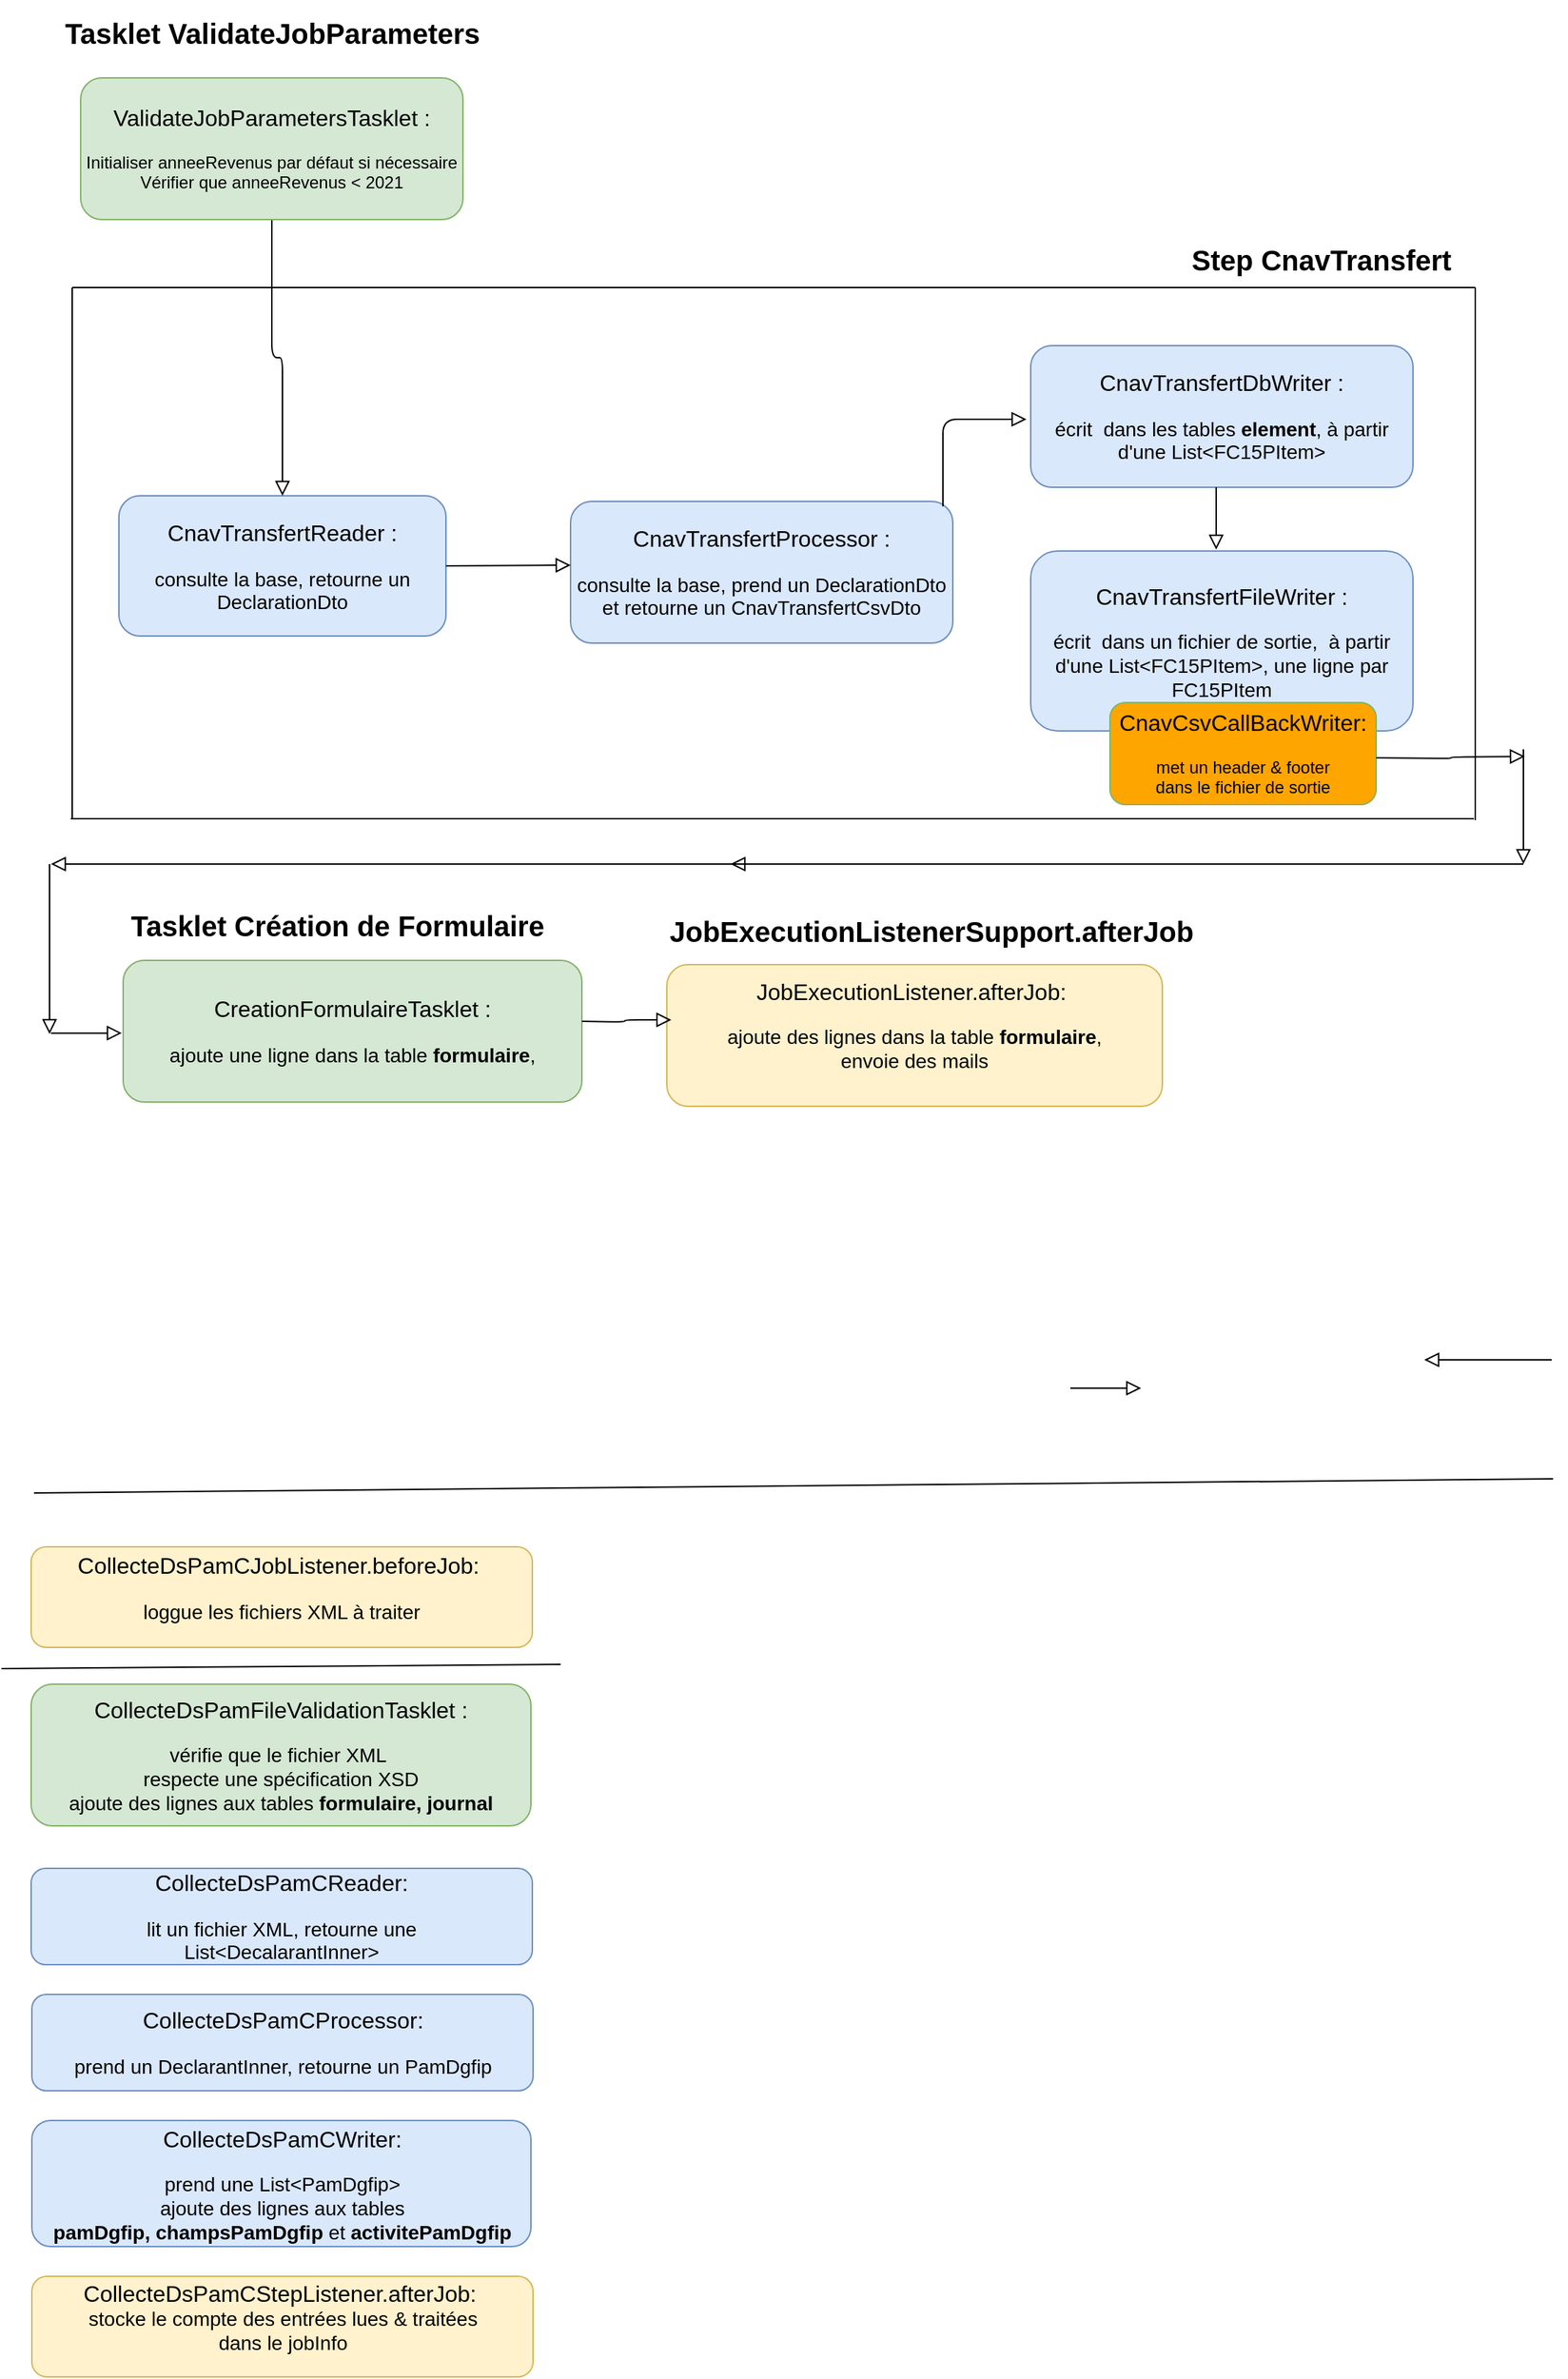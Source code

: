 <mxfile version="24.0.0" type="github">
  <diagram id="C5RBs43oDa-KdzZeNtuy" name="Page-1">
    <mxGraphModel dx="1995" dy="1153" grid="0" gridSize="10" guides="1" tooltips="1" connect="1" arrows="1" fold="1" page="0" pageScale="1" pageWidth="827" pageHeight="1169" math="0" shadow="0">
      <root>
        <mxCell id="WIyWlLk6GJQsqaUBKTNV-0" />
        <mxCell id="WIyWlLk6GJQsqaUBKTNV-1" parent="WIyWlLk6GJQsqaUBKTNV-0" />
        <mxCell id="Z0-859JoU0TvKjbYaFMb-15" value="&lt;font size=&quot;1&quot;&gt;&lt;b style=&quot;font-size: 20px;&quot;&gt;Tasklet ValidateJobParameters&lt;/b&gt;&lt;/font&gt;" style="text;html=1;align=center;verticalAlign=middle;whiteSpace=wrap;rounded=1;" parent="WIyWlLk6GJQsqaUBKTNV-1" vertex="1">
          <mxGeometry x="4.5" y="-170" width="303" height="46" as="geometry" />
        </mxCell>
        <mxCell id="Z0-859JoU0TvKjbYaFMb-19" value="&lt;font style=&quot;font-size: 16px;&quot;&gt;JobExecutionListener.afterJob:&amp;nbsp;&lt;/font&gt; &lt;div&gt;&lt;br&gt;&lt;/div&gt;&lt;font style=&quot;font-size: 14px;&quot;&gt;ajoute des lignes dans la table &lt;b&gt;formulaire&lt;/b&gt;, &lt;br&gt;envoie des mails&lt;/font&gt;&lt;div&gt;&lt;br&gt;&lt;/div&gt;" style="rounded=1;whiteSpace=wrap;html=1;fontSize=12;glass=0;strokeWidth=1;shadow=0;fillColor=#fff2cc;strokeColor=#d6b656;" parent="WIyWlLk6GJQsqaUBKTNV-1" vertex="1">
          <mxGeometry x="435" y="511" width="350" height="100" as="geometry" />
        </mxCell>
        <mxCell id="Z0-859JoU0TvKjbYaFMb-20" value="&lt;font size=&quot;1&quot;&gt;&lt;b style=&quot;font-size: 20px;&quot;&gt;JobExecutionListenerSupport.afterJob&lt;/b&gt;&lt;/font&gt;" style="text;whiteSpace=wrap;html=1;rounded=1;" parent="WIyWlLk6GJQsqaUBKTNV-1" vertex="1">
          <mxGeometry x="435" y="469" width="373" height="50" as="geometry" />
        </mxCell>
        <mxCell id="Z0-859JoU0TvKjbYaFMb-21" value="&lt;font style=&quot;font-size: 16px;&quot;&gt;CnavTransfertReader :&lt;/font&gt; &lt;div&gt;&lt;br&gt;&lt;/div&gt;&lt;font style=&quot;font-size: 14px;&quot;&gt;consulte la base, retourne un DeclarationDto&lt;/font&gt;" style="rounded=1;whiteSpace=wrap;html=1;fontSize=12;glass=0;strokeWidth=1;shadow=0;fillColor=#dae8fc;strokeColor=#6c8ebf;" parent="WIyWlLk6GJQsqaUBKTNV-1" vertex="1">
          <mxGeometry x="48" y="180" width="231" height="99" as="geometry" />
        </mxCell>
        <mxCell id="Z0-859JoU0TvKjbYaFMb-22" value="&lt;font style=&quot;font-size: 16px;&quot;&gt;CnavTransfertProcessor :&lt;/font&gt; &lt;div&gt;&lt;br&gt;&lt;/div&gt;&lt;font style=&quot;font-size: 14px;&quot;&gt;consulte la base, prend un DeclarationDto &lt;br&gt;et retourne un CnavTransfertCsvDto &lt;br&gt;&lt;/font&gt;" style="rounded=1;whiteSpace=wrap;html=1;fontSize=12;glass=0;strokeWidth=1;shadow=0;fillColor=#dae8fc;strokeColor=#6c8ebf;" parent="WIyWlLk6GJQsqaUBKTNV-1" vertex="1">
          <mxGeometry x="367" y="184" width="270" height="100" as="geometry" />
        </mxCell>
        <mxCell id="Z0-859JoU0TvKjbYaFMb-25" value="" style="endArrow=none;html=1;rounded=1;" parent="WIyWlLk6GJQsqaUBKTNV-1" edge="1">
          <mxGeometry width="50" height="50" relative="1" as="geometry">
            <mxPoint x="1006" y="409" as="sourcePoint" />
            <mxPoint x="1006" y="33" as="targetPoint" />
          </mxGeometry>
        </mxCell>
        <mxCell id="Z0-859JoU0TvKjbYaFMb-28" value="&lt;font size=&quot;1&quot;&gt;&lt;b style=&quot;font-size: 20px;&quot;&gt;Step CnavTransfert&lt;/b&gt;&lt;/font&gt;" style="text;html=1;align=center;verticalAlign=middle;whiteSpace=wrap;rounded=1;" parent="WIyWlLk6GJQsqaUBKTNV-1" vertex="1">
          <mxGeometry x="800" y="-12" width="195" height="50" as="geometry" />
        </mxCell>
        <mxCell id="Z0-859JoU0TvKjbYaFMb-39" value="&lt;font style=&quot;font-size: 16px;&quot;&gt;CnavTransfertDbWriter :&lt;/font&gt; &lt;div&gt;&lt;br&gt;&lt;/div&gt;&lt;font style=&quot;font-size: 14px;&quot;&gt;écrit&amp;nbsp; dans les tables &lt;b&gt;element&lt;/b&gt;, à partir d&#39;une List&amp;lt;FC15PItem&amp;gt;&lt;/font&gt;" style="rounded=1;whiteSpace=wrap;html=1;fontSize=12;glass=0;strokeWidth=1;shadow=0;fillColor=#dae8fc;strokeColor=#6c8ebf;" parent="WIyWlLk6GJQsqaUBKTNV-1" vertex="1">
          <mxGeometry x="692" y="74" width="270" height="100" as="geometry" />
        </mxCell>
        <mxCell id="Z0-859JoU0TvKjbYaFMb-45" value="" style="edgeStyle=orthogonalEdgeStyle;rounded=1;html=1;jettySize=auto;orthogonalLoop=1;fontSize=11;endArrow=block;endFill=0;endSize=8;strokeWidth=1;shadow=0;labelBackgroundColor=none;exitX=1;exitY=0.5;exitDx=0;exitDy=0;" parent="WIyWlLk6GJQsqaUBKTNV-1" source="Z0-859JoU0TvKjbYaFMb-21" edge="1">
          <mxGeometry y="10" relative="1" as="geometry">
            <mxPoint as="offset" />
            <mxPoint x="294" y="229" as="sourcePoint" />
            <mxPoint x="367" y="229.0" as="targetPoint" />
          </mxGeometry>
        </mxCell>
        <mxCell id="Z0-859JoU0TvKjbYaFMb-64" value="" style="edgeStyle=orthogonalEdgeStyle;rounded=1;html=1;jettySize=auto;orthogonalLoop=1;fontSize=11;endArrow=block;endFill=0;endSize=8;strokeWidth=1;shadow=0;labelBackgroundColor=none;" parent="WIyWlLk6GJQsqaUBKTNV-1" edge="1">
          <mxGeometry y="10" relative="1" as="geometry">
            <mxPoint as="offset" />
            <mxPoint x="1040" y="359" as="sourcePoint" />
            <mxPoint x="1040" y="440" as="targetPoint" />
          </mxGeometry>
        </mxCell>
        <mxCell id="Z0-859JoU0TvKjbYaFMb-65" value="" style="edgeStyle=orthogonalEdgeStyle;rounded=1;html=1;jettySize=auto;orthogonalLoop=1;fontSize=11;endArrow=block;endFill=0;endSize=8;strokeWidth=1;shadow=0;labelBackgroundColor=none;" parent="WIyWlLk6GJQsqaUBKTNV-1" edge="1">
          <mxGeometry y="10" relative="1" as="geometry">
            <mxPoint as="offset" />
            <mxPoint x="831" y="235" as="sourcePoint" />
            <mxPoint x="831" y="269" as="targetPoint" />
            <Array as="points">
              <mxPoint x="831" y="266" />
              <mxPoint x="831" y="266" />
            </Array>
          </mxGeometry>
        </mxCell>
        <mxCell id="Z0-859JoU0TvKjbYaFMb-68" value="" style="edgeStyle=orthogonalEdgeStyle;rounded=1;html=1;jettySize=auto;orthogonalLoop=1;fontSize=11;endArrow=block;endFill=0;endSize=8;strokeWidth=1;shadow=0;labelBackgroundColor=none;" parent="WIyWlLk6GJQsqaUBKTNV-1" edge="1">
          <mxGeometry y="10" relative="1" as="geometry">
            <mxPoint as="offset" />
            <mxPoint x="1060" y="790" as="sourcePoint" />
            <mxPoint x="970" y="790" as="targetPoint" />
          </mxGeometry>
        </mxCell>
        <mxCell id="Z0-859JoU0TvKjbYaFMb-70" value="" style="edgeStyle=orthogonalEdgeStyle;rounded=1;html=1;jettySize=auto;orthogonalLoop=1;fontSize=11;endArrow=block;endFill=0;endSize=8;strokeWidth=1;shadow=0;labelBackgroundColor=none;" parent="WIyWlLk6GJQsqaUBKTNV-1" edge="1">
          <mxGeometry y="10" relative="1" as="geometry">
            <mxPoint as="offset" />
            <mxPoint x="1040" y="440" as="sourcePoint" />
            <mxPoint x="480" y="440" as="targetPoint" />
          </mxGeometry>
        </mxCell>
        <mxCell id="Z0-859JoU0TvKjbYaFMb-71" value="" style="edgeStyle=orthogonalEdgeStyle;rounded=1;html=1;jettySize=auto;orthogonalLoop=1;fontSize=11;endArrow=block;endFill=0;endSize=8;strokeWidth=1;shadow=0;labelBackgroundColor=none;" parent="WIyWlLk6GJQsqaUBKTNV-1" edge="1">
          <mxGeometry y="10" relative="1" as="geometry">
            <mxPoint as="offset" />
            <mxPoint x="490" y="440" as="sourcePoint" />
            <mxPoint y="440" as="targetPoint" />
          </mxGeometry>
        </mxCell>
        <mxCell id="Z0-859JoU0TvKjbYaFMb-73" value="" style="edgeStyle=orthogonalEdgeStyle;rounded=1;html=1;jettySize=auto;orthogonalLoop=1;fontSize=11;endArrow=block;endFill=0;endSize=8;strokeWidth=1;shadow=0;labelBackgroundColor=none;" parent="WIyWlLk6GJQsqaUBKTNV-1" edge="1">
          <mxGeometry y="10" relative="1" as="geometry">
            <mxPoint as="offset" />
            <mxPoint x="-1" y="440" as="sourcePoint" />
            <mxPoint x="-1" y="560" as="targetPoint" />
          </mxGeometry>
        </mxCell>
        <mxCell id="Z0-859JoU0TvKjbYaFMb-74" value="" style="edgeStyle=orthogonalEdgeStyle;rounded=1;html=1;jettySize=auto;orthogonalLoop=1;fontSize=11;endArrow=block;endFill=0;endSize=8;strokeWidth=1;shadow=0;labelBackgroundColor=none;" parent="WIyWlLk6GJQsqaUBKTNV-1" edge="1">
          <mxGeometry y="10" relative="1" as="geometry">
            <mxPoint as="offset" />
            <mxPoint y="559.33" as="sourcePoint" />
            <mxPoint x="50" y="559.33" as="targetPoint" />
          </mxGeometry>
        </mxCell>
        <mxCell id="Z0-859JoU0TvKjbYaFMb-75" value="" style="edgeStyle=orthogonalEdgeStyle;rounded=1;html=1;jettySize=auto;orthogonalLoop=1;fontSize=11;endArrow=block;endFill=0;endSize=8;strokeWidth=1;shadow=0;labelBackgroundColor=none;" parent="WIyWlLk6GJQsqaUBKTNV-1" edge="1">
          <mxGeometry y="10" relative="1" as="geometry">
            <mxPoint as="offset" />
            <mxPoint x="720" y="810" as="sourcePoint" />
            <mxPoint x="770" y="810" as="targetPoint" />
          </mxGeometry>
        </mxCell>
        <mxCell id="Z0-859JoU0TvKjbYaFMb-23" value="&lt;font style=&quot;font-size: 16px;&quot;&gt;CnavTransfertFileWriter :&lt;/font&gt; &lt;div&gt;&lt;br&gt;&lt;/div&gt;&lt;font style=&quot;font-size: 14px;&quot;&gt;écrit&amp;nbsp; dans un fichier de sortie,&amp;nbsp; à partir d&#39;une List&amp;lt;FC15PItem&amp;gt;, une ligne par&lt;br&gt;FC15PItem&lt;br&gt;&lt;/font&gt;" style="rounded=1;whiteSpace=wrap;html=1;fontSize=12;glass=0;strokeWidth=1;shadow=0;fillColor=#dae8fc;strokeColor=#6c8ebf;" parent="WIyWlLk6GJQsqaUBKTNV-1" vertex="1">
          <mxGeometry x="692" y="219" width="270" height="127" as="geometry" />
        </mxCell>
        <mxCell id="JGg64m_Kd8brvpKtqs0t-1" value="&lt;font style=&quot;font-size: 16px;&quot;&gt;CnavCsvCallBackWriter:&lt;/font&gt; &lt;div&gt;&lt;br&gt;&lt;/div&gt;met un header &amp;amp; footer &lt;br&gt;dans le fichier de sortie " style="rounded=1;whiteSpace=wrap;html=1;fontSize=12;glass=0;strokeWidth=1;shadow=0;fillColor=orange;strokeColor=#82b366;" parent="WIyWlLk6GJQsqaUBKTNV-1" vertex="1">
          <mxGeometry x="748" y="326" width="188" height="72" as="geometry" />
        </mxCell>
        <mxCell id="JGg64m_Kd8brvpKtqs0t-4" value="" style="edgeStyle=orthogonalEdgeStyle;rounded=1;html=1;jettySize=auto;orthogonalLoop=1;fontSize=11;endArrow=block;endFill=0;endSize=8;strokeWidth=1;shadow=0;labelBackgroundColor=none;" parent="WIyWlLk6GJQsqaUBKTNV-1" edge="1">
          <mxGeometry y="10" relative="1" as="geometry">
            <mxPoint as="offset" />
            <mxPoint x="630" y="187.5" as="sourcePoint" />
            <mxPoint x="689" y="126" as="targetPoint" />
            <Array as="points">
              <mxPoint x="630" y="160" />
              <mxPoint x="630" y="160" />
            </Array>
          </mxGeometry>
        </mxCell>
        <mxCell id="JGg64m_Kd8brvpKtqs0t-5" value="" style="endArrow=none;html=1;rounded=0;" parent="WIyWlLk6GJQsqaUBKTNV-1" edge="1">
          <mxGeometry width="50" height="50" relative="1" as="geometry">
            <mxPoint x="15" y="33" as="sourcePoint" />
            <mxPoint x="1006" y="33" as="targetPoint" />
          </mxGeometry>
        </mxCell>
        <mxCell id="LNk79kRE9k_1kjEUgrZI-0" value="" style="endArrow=none;html=1;rounded=0;" parent="WIyWlLk6GJQsqaUBKTNV-1" edge="1">
          <mxGeometry width="50" height="50" relative="1" as="geometry">
            <mxPoint x="14" y="408" as="sourcePoint" />
            <mxPoint x="1005" y="408" as="targetPoint" />
          </mxGeometry>
        </mxCell>
        <mxCell id="LNk79kRE9k_1kjEUgrZI-1" value="" style="endArrow=none;html=1;rounded=1;" parent="WIyWlLk6GJQsqaUBKTNV-1" edge="1">
          <mxGeometry width="50" height="50" relative="1" as="geometry">
            <mxPoint x="15" y="408" as="sourcePoint" />
            <mxPoint x="15" y="33" as="targetPoint" />
          </mxGeometry>
        </mxCell>
        <mxCell id="LNk79kRE9k_1kjEUgrZI-2" value="" style="edgeStyle=orthogonalEdgeStyle;rounded=1;html=1;jettySize=auto;orthogonalLoop=1;fontSize=11;endArrow=block;endFill=0;endSize=8;strokeWidth=1;shadow=0;labelBackgroundColor=none;entryX=0.5;entryY=0;entryDx=0;entryDy=0;" parent="WIyWlLk6GJQsqaUBKTNV-1" source="Z0-859JoU0TvKjbYaFMb-14" target="Z0-859JoU0TvKjbYaFMb-21" edge="1">
          <mxGeometry y="10" relative="1" as="geometry">
            <mxPoint as="offset" />
            <mxPoint x="162.83" y="-70" as="sourcePoint" />
            <mxPoint x="162.83" y="50" as="targetPoint" />
          </mxGeometry>
        </mxCell>
        <mxCell id="LNk79kRE9k_1kjEUgrZI-3" value="" style="edgeStyle=orthogonalEdgeStyle;rounded=1;html=1;jettySize=auto;orthogonalLoop=1;fontSize=11;endArrow=block;endFill=0;endSize=8;strokeWidth=1;shadow=0;labelBackgroundColor=none;entryX=0.5;entryY=0;entryDx=0;entryDy=0;" parent="WIyWlLk6GJQsqaUBKTNV-1" target="Z0-859JoU0TvKjbYaFMb-14" edge="1">
          <mxGeometry y="10" relative="1" as="geometry">
            <mxPoint as="offset" />
            <mxPoint x="162.83" y="-70" as="sourcePoint" />
            <mxPoint x="164" y="180" as="targetPoint" />
          </mxGeometry>
        </mxCell>
        <mxCell id="Z0-859JoU0TvKjbYaFMb-14" value="&lt;font style=&quot;font-size: 16px;&quot;&gt;ValidateJobParametersTasklet :&lt;/font&gt; &lt;div&gt;&lt;br&gt;&lt;/div&gt;Initialiser anneeRevenus par défaut si nécessaire&lt;br&gt;Vérifier que anneeRevenus &amp;lt; 2021" style="rounded=1;whiteSpace=wrap;html=1;fontSize=12;glass=0;strokeWidth=1;shadow=0;fillColor=#d5e8d4;strokeColor=#82b366;" parent="WIyWlLk6GJQsqaUBKTNV-1" vertex="1">
          <mxGeometry x="21" y="-115" width="270" height="100" as="geometry" />
        </mxCell>
        <mxCell id="hhAkteyHMRF9YndLJ4sJ-0" value="&lt;font style=&quot;font-size: 16px;&quot;&gt;CreationFormulaireTasklet :&lt;/font&gt; &lt;div&gt;&lt;br&gt;&lt;/div&gt;&lt;font style=&quot;font-size: 14px;&quot;&gt;ajoute une ligne dans la table &lt;b&gt;formulaire&lt;/b&gt;,&lt;/font&gt;" style="rounded=1;whiteSpace=wrap;html=1;fontSize=12;glass=0;strokeWidth=1;shadow=0;fillColor=#d5e8d4;strokeColor=#82b366;" parent="WIyWlLk6GJQsqaUBKTNV-1" vertex="1">
          <mxGeometry x="51" y="508" width="324" height="100" as="geometry" />
        </mxCell>
        <mxCell id="hhAkteyHMRF9YndLJ4sJ-2" value="" style="edgeStyle=orthogonalEdgeStyle;rounded=1;html=1;jettySize=auto;orthogonalLoop=1;fontSize=11;endArrow=block;endFill=0;endSize=8;strokeWidth=1;shadow=0;labelBackgroundColor=none;entryX=0.009;entryY=0.39;entryDx=0;entryDy=0;entryPerimeter=0;" parent="WIyWlLk6GJQsqaUBKTNV-1" target="Z0-859JoU0TvKjbYaFMb-19" edge="1">
          <mxGeometry y="10" relative="1" as="geometry">
            <mxPoint as="offset" />
            <mxPoint x="375" y="551" as="sourcePoint" />
            <mxPoint x="425" y="551" as="targetPoint" />
          </mxGeometry>
        </mxCell>
        <mxCell id="hhAkteyHMRF9YndLJ4sJ-3" value="" style="edgeStyle=orthogonalEdgeStyle;rounded=1;html=1;jettySize=auto;orthogonalLoop=1;fontSize=11;endArrow=block;endFill=0;endSize=8;strokeWidth=1;shadow=0;labelBackgroundColor=none;" parent="WIyWlLk6GJQsqaUBKTNV-1" edge="1">
          <mxGeometry y="10" relative="1" as="geometry">
            <mxPoint as="offset" />
            <mxPoint x="823" y="174" as="sourcePoint" />
            <mxPoint x="823" y="218" as="targetPoint" />
          </mxGeometry>
        </mxCell>
        <mxCell id="hhAkteyHMRF9YndLJ4sJ-4" value="&lt;font size=&quot;1&quot;&gt;&lt;b style=&quot;font-size: 20px;&quot;&gt;Tasklet Création de Formulaire&lt;br&gt;&lt;/b&gt;&lt;/font&gt;" style="text;html=1;align=center;verticalAlign=middle;whiteSpace=wrap;rounded=1;" parent="WIyWlLk6GJQsqaUBKTNV-1" vertex="1">
          <mxGeometry x="51" y="460" width="303" height="46" as="geometry" />
        </mxCell>
        <mxCell id="hhAkteyHMRF9YndLJ4sJ-6" value="" style="edgeStyle=orthogonalEdgeStyle;rounded=1;html=1;jettySize=auto;orthogonalLoop=1;fontSize=11;endArrow=block;endFill=0;endSize=8;strokeWidth=1;shadow=0;labelBackgroundColor=none;exitX=1;exitY=0.5;exitDx=0;exitDy=0;" parent="WIyWlLk6GJQsqaUBKTNV-1" edge="1">
          <mxGeometry y="10" relative="1" as="geometry">
            <mxPoint as="offset" />
            <mxPoint x="936" y="365" as="sourcePoint" />
            <mxPoint x="1041" y="364" as="targetPoint" />
          </mxGeometry>
        </mxCell>
        <mxCell id="ypgVBUXqUjG8dvaRugaR-0" value="" style="endArrow=none;html=1;rounded=0;strokeColor=default;align=center;verticalAlign=middle;fontFamily=Helvetica;fontSize=11;fontColor=default;labelBackgroundColor=default;" parent="WIyWlLk6GJQsqaUBKTNV-1" edge="1">
          <mxGeometry width="50" height="50" relative="1" as="geometry">
            <mxPoint x="-12" y="884" as="sourcePoint" />
            <mxPoint x="1061" y="874" as="targetPoint" />
          </mxGeometry>
        </mxCell>
        <mxCell id="ypgVBUXqUjG8dvaRugaR-1" value="&lt;font style=&quot;font-size: 16px;&quot;&gt;CollecteDsPamCJobListener.beforeJob:&amp;nbsp;&lt;/font&gt; &lt;div&gt;&lt;br&gt;&lt;/div&gt;&lt;font style=&quot;font-size: 14px;&quot;&gt;loggue les fichiers XML à traiter&lt;br&gt;&lt;/font&gt;&lt;div&gt;&lt;br&gt;&lt;/div&gt;" style="rounded=1;whiteSpace=wrap;html=1;fontSize=12;glass=0;strokeWidth=1;shadow=0;fillColor=#fff2cc;strokeColor=#d6b656;" parent="WIyWlLk6GJQsqaUBKTNV-1" vertex="1">
          <mxGeometry x="-14" y="922" width="354" height="71" as="geometry" />
        </mxCell>
        <mxCell id="vLVHsrwQye5eSx9jJqd1-0" style="edgeStyle=orthogonalEdgeStyle;rounded=0;orthogonalLoop=1;jettySize=auto;html=1;exitX=1;exitY=0.75;exitDx=0;exitDy=0;" parent="WIyWlLk6GJQsqaUBKTNV-1" source="ypgVBUXqUjG8dvaRugaR-2" edge="1">
          <mxGeometry relative="1" as="geometry">
            <mxPoint x="325" y="1088" as="targetPoint" />
          </mxGeometry>
        </mxCell>
        <mxCell id="ypgVBUXqUjG8dvaRugaR-2" value="&lt;font style=&quot;font-size: 16px;&quot;&gt;CollecteDsPamFileValidationTasklet :&lt;/font&gt; &lt;div&gt;&lt;br&gt;&lt;/div&gt;&lt;div&gt;&lt;font style=&quot;font-size: 14px;&quot;&gt;vérifie que le fichier XML&amp;nbsp;&lt;/font&gt;&lt;/div&gt;&lt;div&gt;&lt;font style=&quot;font-size: 14px;&quot;&gt;respecte une spécification XSD&lt;/font&gt;&lt;/div&gt;&lt;div&gt;&lt;font style=&quot;font-size: 14px;&quot;&gt;ajoute des lignes aux tables &lt;b&gt;formulaire, journal&lt;/b&gt;&lt;br&gt;&lt;/font&gt;&lt;/div&gt;" style="rounded=1;whiteSpace=wrap;html=1;fontSize=12;glass=0;strokeWidth=1;shadow=0;fillColor=#d5e8d4;strokeColor=#82b366;" parent="WIyWlLk6GJQsqaUBKTNV-1" vertex="1">
          <mxGeometry x="-14" y="1019" width="353" height="100" as="geometry" />
        </mxCell>
        <mxCell id="vLVHsrwQye5eSx9jJqd1-1" value="&lt;font style=&quot;font-size: 16px;&quot;&gt;CollecteDsPamCReader:&lt;/font&gt; &lt;div&gt;&lt;br&gt;&lt;/div&gt;&lt;div&gt;&lt;font style=&quot;font-size: 14px;&quot;&gt;lit un fichier XML, retourne une &lt;br&gt;&lt;/font&gt;&lt;/div&gt;&lt;div&gt;&lt;font style=&quot;font-size: 14px;&quot;&gt;List&amp;lt;DecalarantInner&amp;gt;&lt;br&gt;&lt;/font&gt;&lt;/div&gt;" style="rounded=1;whiteSpace=wrap;html=1;fontSize=12;glass=0;strokeWidth=1;shadow=0;fillColor=#dae8fc;strokeColor=#6c8ebf;" parent="WIyWlLk6GJQsqaUBKTNV-1" vertex="1">
          <mxGeometry x="-14" y="1149" width="354" height="68" as="geometry" />
        </mxCell>
        <mxCell id="KYpUYDvrFZtHWe_mYUHW-0" value="&lt;font style=&quot;font-size: 16px;&quot;&gt;CollecteDsPamCProcessor:&lt;/font&gt; &lt;div&gt;&lt;br&gt;&lt;/div&gt;&lt;div&gt;&lt;font style=&quot;font-size: 14px;&quot;&gt;prend un DeclarantInner, retourne un PamDgfip &lt;br&gt;&lt;/font&gt;&lt;/div&gt;" style="rounded=1;whiteSpace=wrap;html=1;fontSize=12;glass=0;strokeWidth=1;shadow=0;fillColor=#dae8fc;strokeColor=#6c8ebf;" vertex="1" parent="WIyWlLk6GJQsqaUBKTNV-1">
          <mxGeometry x="-13.5" y="1238" width="354" height="68" as="geometry" />
        </mxCell>
        <mxCell id="KYpUYDvrFZtHWe_mYUHW-1" value="&lt;font style=&quot;font-size: 16px;&quot;&gt;CollecteDsPamCWriter:&lt;/font&gt; &lt;div&gt;&lt;br&gt;&lt;/div&gt;&lt;div&gt;&lt;font style=&quot;font-size: 14px;&quot;&gt;&amp;nbsp;prend une List&amp;lt;PamDgfip&amp;gt;&amp;nbsp;&lt;/font&gt;&lt;/div&gt;&lt;div&gt;&lt;font style=&quot;font-size: 14px;&quot;&gt;ajoute des lignes aux tables&lt;/font&gt;&lt;/div&gt;&lt;div&gt;&lt;font style=&quot;font-size: 14px;&quot;&gt;&lt;b&gt;pamDgfip, champsPamDgfip&lt;/b&gt; et &lt;b&gt;activitePamDgfip&lt;/b&gt; &lt;br&gt;&lt;/font&gt;&lt;/div&gt;" style="rounded=1;whiteSpace=wrap;html=1;fontSize=12;glass=0;strokeWidth=1;shadow=0;fillColor=#dae8fc;strokeColor=#6c8ebf;" vertex="1" parent="WIyWlLk6GJQsqaUBKTNV-1">
          <mxGeometry x="-13.5" y="1327" width="352.5" height="89" as="geometry" />
        </mxCell>
        <mxCell id="KYpUYDvrFZtHWe_mYUHW-2" value="&lt;font style=&quot;font-size: 16px;&quot;&gt;CollecteDsPamCStepListener.afterJob:&amp;nbsp;&lt;/font&gt; &lt;div&gt;&lt;font style=&quot;font-size: 14px;&quot;&gt;stocke le compte des entrées lues &amp;amp; traitées&lt;/font&gt;&lt;/div&gt;&lt;div&gt;&lt;font style=&quot;font-size: 14px;&quot;&gt;dans le jobInfo&lt;br&gt;&lt;/font&gt;&lt;/div&gt;&lt;div&gt;&lt;br&gt;&lt;/div&gt;" style="rounded=1;whiteSpace=wrap;html=1;fontSize=12;glass=0;strokeWidth=1;shadow=0;fillColor=#fff2cc;strokeColor=#d6b656;" vertex="1" parent="WIyWlLk6GJQsqaUBKTNV-1">
          <mxGeometry x="-13.5" y="1437" width="354" height="71" as="geometry" />
        </mxCell>
        <mxCell id="KYpUYDvrFZtHWe_mYUHW-3" value="" style="endArrow=none;html=1;rounded=0;strokeColor=default;align=center;verticalAlign=middle;fontFamily=Helvetica;fontSize=11;fontColor=default;labelBackgroundColor=default;" edge="1" parent="WIyWlLk6GJQsqaUBKTNV-1">
          <mxGeometry width="50" height="50" relative="1" as="geometry">
            <mxPoint x="-35" y="1008" as="sourcePoint" />
            <mxPoint x="360" y="1005" as="targetPoint" />
          </mxGeometry>
        </mxCell>
      </root>
    </mxGraphModel>
  </diagram>
</mxfile>
